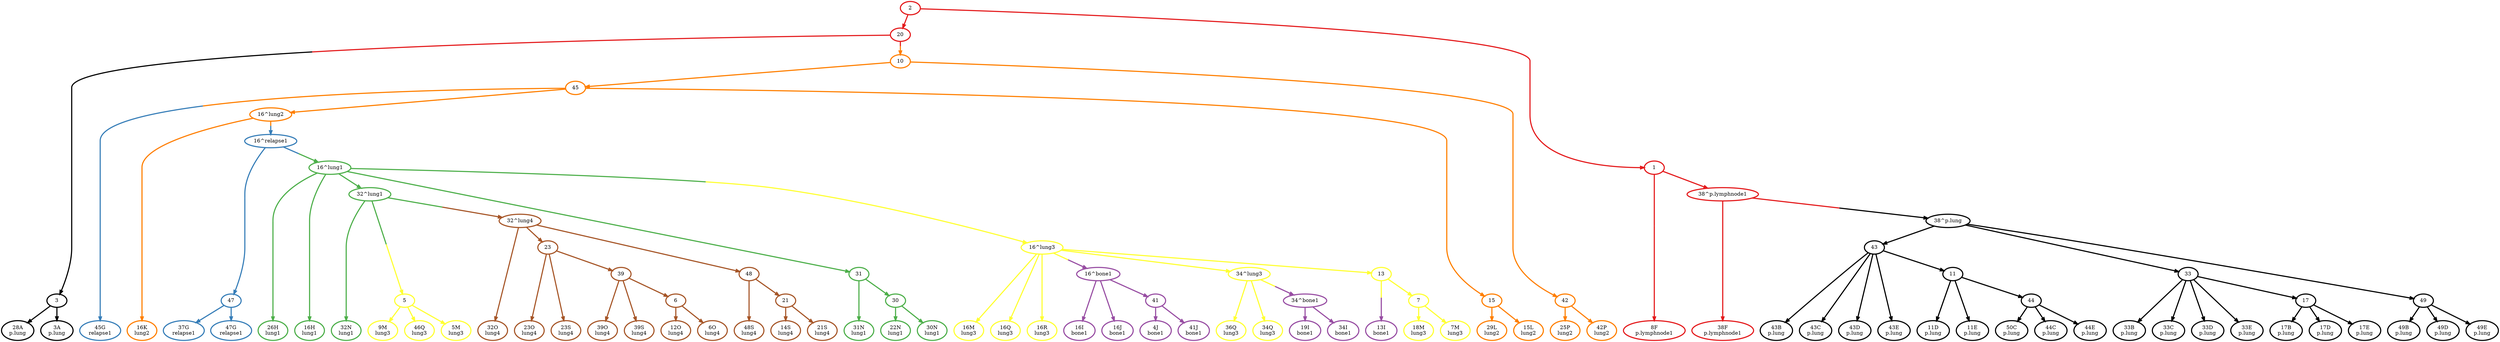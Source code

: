 digraph T {
	{
		rank=same
		0 [penwidth=3,colorscheme=set19,color=0,label="28A\np.lung"]
		1 [penwidth=3,colorscheme=set19,color=0,label="3A\np.lung"]
		2 [penwidth=3,colorscheme=set19,color=0,label="43B\np.lung"]
		3 [penwidth=3,colorscheme=set19,color=0,label="43C\np.lung"]
		4 [penwidth=3,colorscheme=set19,color=0,label="43D\np.lung"]
		5 [penwidth=3,colorscheme=set19,color=0,label="43E\np.lung"]
		6 [penwidth=3,colorscheme=set19,color=0,label="11D\np.lung"]
		7 [penwidth=3,colorscheme=set19,color=0,label="11E\np.lung"]
		8 [penwidth=3,colorscheme=set19,color=0,label="33B\np.lung"]
		9 [penwidth=3,colorscheme=set19,color=0,label="33C\np.lung"]
		10 [penwidth=3,colorscheme=set19,color=0,label="33D\np.lung"]
		11 [penwidth=3,colorscheme=set19,color=0,label="33E\np.lung"]
		12 [penwidth=3,colorscheme=set19,color=0,label="50C\np.lung"]
		13 [penwidth=3,colorscheme=set19,color=0,label="44C\np.lung"]
		14 [penwidth=3,colorscheme=set19,color=0,label="44E\np.lung"]
		15 [penwidth=3,colorscheme=set19,color=0,label="17B\np.lung"]
		16 [penwidth=3,colorscheme=set19,color=0,label="17D\np.lung"]
		17 [penwidth=3,colorscheme=set19,color=0,label="17E\np.lung"]
		18 [penwidth=3,colorscheme=set19,color=0,label="49B\np.lung"]
		19 [penwidth=3,colorscheme=set19,color=0,label="49D\np.lung"]
		20 [penwidth=3,colorscheme=set19,color=0,label="49E\np.lung"]
		21 [penwidth=3,colorscheme=set19,color=1,label="8F\np.lymphnode1"]
		22 [penwidth=3,colorscheme=set19,color=1,label="38F\np.lymphnode1"]
		23 [penwidth=3,colorscheme=set19,color=2,label="37G\nrelapse1"]
		24 [penwidth=3,colorscheme=set19,color=2,label="47G\nrelapse1"]
		25 [penwidth=3,colorscheme=set19,color=3,label="32N\nlung1"]
		26 [penwidth=3,colorscheme=set19,color=3,label="26H\nlung1"]
		27 [penwidth=3,colorscheme=set19,color=3,label="16H\nlung1"]
		28 [penwidth=3,colorscheme=set19,color=3,label="31N\nlung1"]
		29 [penwidth=3,colorscheme=set19,color=3,label="22N\nlung1"]
		30 [penwidth=3,colorscheme=set19,color=3,label="30N\nlung1"]
		31 [penwidth=3,colorscheme=set19,color=4,label="16I\nbone1"]
		32 [penwidth=3,colorscheme=set19,color=4,label="16J\nbone1"]
		33 [penwidth=3,colorscheme=set19,color=4,label="19I\nbone1"]
		34 [penwidth=3,colorscheme=set19,color=4,label="34I\nbone1"]
		35 [penwidth=3,colorscheme=set19,color=4,label="4J\nbone1"]
		36 [penwidth=3,colorscheme=set19,color=4,label="41J\nbone1"]
		37 [penwidth=3,colorscheme=set19,color=2,label="45G\nrelapse1"]
		38 [penwidth=3,colorscheme=set19,color=5,label="16K\nlung2"]
		39 [penwidth=3,colorscheme=set19,color=5,label="29L\nlung2"]
		40 [penwidth=3,colorscheme=set19,color=5,label="15L\nlung2"]
		41 [penwidth=3,colorscheme=set19,color=5,label="25P\nlung2"]
		42 [penwidth=3,colorscheme=set19,color=5,label="42P\nlung2"]
		43 [penwidth=3,colorscheme=set19,color=4,label="13I\nbone1"]
		44 [penwidth=3,colorscheme=set19,color=6,label="9M\nlung3"]
		45 [penwidth=3,colorscheme=set19,color=6,label="46Q\nlung3"]
		46 [penwidth=3,colorscheme=set19,color=6,label="5M\nlung3"]
		47 [penwidth=3,colorscheme=set19,color=6,label="18M\nlung3"]
		48 [penwidth=3,colorscheme=set19,color=6,label="7M\nlung3"]
		49 [penwidth=3,colorscheme=set19,color=6,label="16M\nlung3"]
		50 [penwidth=3,colorscheme=set19,color=6,label="16Q\nlung3"]
		51 [penwidth=3,colorscheme=set19,color=6,label="16R\nlung3"]
		52 [penwidth=3,colorscheme=set19,color=6,label="36Q\nlung3"]
		53 [penwidth=3,colorscheme=set19,color=6,label="34Q\nlung3"]
		54 [penwidth=3,colorscheme=set19,color=7,label="32O\nlung4"]
		55 [penwidth=3,colorscheme=set19,color=7,label="39O\nlung4"]
		56 [penwidth=3,colorscheme=set19,color=7,label="39S\nlung4"]
		57 [penwidth=3,colorscheme=set19,color=7,label="12O\nlung4"]
		58 [penwidth=3,colorscheme=set19,color=7,label="6O\nlung4"]
		59 [penwidth=3,colorscheme=set19,color=7,label="48S\nlung4"]
		60 [penwidth=3,colorscheme=set19,color=7,label="14S\nlung4"]
		61 [penwidth=3,colorscheme=set19,color=7,label="21S\nlung4"]
		62 [penwidth=3,colorscheme=set19,color=7,label="23O\nlung4"]
		63 [penwidth=3,colorscheme=set19,color=7,label="23S\nlung4"]
	}
	64 [penwidth=3,colorscheme=set19,color=0,label="3"]
	65 [penwidth=3,colorscheme=set19,color=0,label="43"]
	66 [penwidth=3,colorscheme=set19,color=0,label="11"]
	67 [penwidth=3,colorscheme=set19,color=0,label="44"]
	68 [penwidth=3,colorscheme=set19,color=0,label="38^p.lung"]
	69 [penwidth=3,colorscheme=set19,color=0,label="33"]
	70 [penwidth=3,colorscheme=set19,color=0,label="49"]
	71 [penwidth=3,colorscheme=set19,color=0,label="17"]
	72 [penwidth=3,colorscheme=set19,color=1,label="38^p.lymphnode1"]
	73 [penwidth=3,colorscheme=set19,color=1,label="20"]
	74 [penwidth=3,colorscheme=set19,color=1,label="2"]
	75 [penwidth=3,colorscheme=set19,color=1,label="1"]
	76 [penwidth=3,colorscheme=set19,color=5,label="10"]
	77 [penwidth=3,colorscheme=set19,color=2,label="16^relapse1"]
	78 [penwidth=3,colorscheme=set19,color=2,label="47"]
	79 [penwidth=3,colorscheme=set19,color=3,label="16^lung1"]
	80 [penwidth=3,colorscheme=set19,color=3,label="32^lung1"]
	81 [penwidth=3,colorscheme=set19,color=3,label="31"]
	82 [penwidth=3,colorscheme=set19,color=3,label="30"]
	83 [penwidth=3,colorscheme=set19,color=6,label="16^lung3"]
	84 [penwidth=3,colorscheme=set19,color=6,label="5"]
	85 [penwidth=3,colorscheme=set19,color=7,label="32^lung4"]
	86 [penwidth=3,colorscheme=set19,color=4,label="16^bone1"]
	87 [penwidth=3,colorscheme=set19,color=4,label="41"]
	88 [penwidth=3,colorscheme=set19,color=4,label="34^bone1"]
	89 [penwidth=3,colorscheme=set19,color=5,label="16^lung2"]
	90 [penwidth=3,colorscheme=set19,color=5,label="45"]
	91 [penwidth=3,colorscheme=set19,color=5,label="42"]
	92 [penwidth=3,colorscheme=set19,color=5,label="15"]
	93 [penwidth=3,colorscheme=set19,color=6,label="34^lung3"]
	94 [penwidth=3,colorscheme=set19,color=6,label="13"]
	95 [penwidth=3,colorscheme=set19,color=6,label="7"]
	96 [penwidth=3,colorscheme=set19,color=7,label="23"]
	97 [penwidth=3,colorscheme=set19,color=7,label="48"]
	98 [penwidth=3,colorscheme=set19,color=7,label="39"]
	99 [penwidth=3,colorscheme=set19,color=7,label="6"]
	100 [penwidth=3,colorscheme=set19,color=7,label="21"]
	64 -> 0 [penwidth=3,colorscheme=set19,color="0;0.5:0"]
	64 -> 1 [penwidth=3,colorscheme=set19,color="0;0.5:0"]
	65 -> 66 [penwidth=3,colorscheme=set19,color="0;0.5:0"]
	65 -> 2 [penwidth=3,colorscheme=set19,color="0;0.5:0"]
	65 -> 3 [penwidth=3,colorscheme=set19,color="0;0.5:0"]
	65 -> 4 [penwidth=3,colorscheme=set19,color="0;0.5:0"]
	65 -> 5 [penwidth=3,colorscheme=set19,color="0;0.5:0"]
	66 -> 67 [penwidth=3,colorscheme=set19,color="0;0.5:0"]
	66 -> 6 [penwidth=3,colorscheme=set19,color="0;0.5:0"]
	66 -> 7 [penwidth=3,colorscheme=set19,color="0;0.5:0"]
	67 -> 12 [penwidth=3,colorscheme=set19,color="0;0.5:0"]
	67 -> 13 [penwidth=3,colorscheme=set19,color="0;0.5:0"]
	67 -> 14 [penwidth=3,colorscheme=set19,color="0;0.5:0"]
	68 -> 69 [penwidth=3,colorscheme=set19,color="0;0.5:0"]
	68 -> 65 [penwidth=3,colorscheme=set19,color="0;0.5:0"]
	68 -> 70 [penwidth=3,colorscheme=set19,color="0;0.5:0"]
	69 -> 71 [penwidth=3,colorscheme=set19,color="0;0.5:0"]
	69 -> 8 [penwidth=3,colorscheme=set19,color="0;0.5:0"]
	69 -> 9 [penwidth=3,colorscheme=set19,color="0;0.5:0"]
	69 -> 10 [penwidth=3,colorscheme=set19,color="0;0.5:0"]
	69 -> 11 [penwidth=3,colorscheme=set19,color="0;0.5:0"]
	70 -> 18 [penwidth=3,colorscheme=set19,color="0;0.5:0"]
	70 -> 19 [penwidth=3,colorscheme=set19,color="0;0.5:0"]
	70 -> 20 [penwidth=3,colorscheme=set19,color="0;0.5:0"]
	71 -> 15 [penwidth=3,colorscheme=set19,color="0;0.5:0"]
	71 -> 16 [penwidth=3,colorscheme=set19,color="0;0.5:0"]
	71 -> 17 [penwidth=3,colorscheme=set19,color="0;0.5:0"]
	72 -> 68 [penwidth=3,colorscheme=set19,color="1;0.5:0"]
	72 -> 22 [penwidth=3,colorscheme=set19,color="1;0.5:1"]
	73 -> 64 [penwidth=3,colorscheme=set19,color="1;0.5:0"]
	73 -> 76 [penwidth=3,colorscheme=set19,color="1;0.5:5"]
	74 -> 75 [penwidth=3,colorscheme=set19,color="1;0.5:1"]
	74 -> 73 [penwidth=3,colorscheme=set19,color="1;0.5:1"]
	75 -> 72 [penwidth=3,colorscheme=set19,color="1;0.5:1"]
	75 -> 21 [penwidth=3,colorscheme=set19,color="1;0.5:1"]
	76 -> 91 [penwidth=3,colorscheme=set19,color="5;0.5:5"]
	76 -> 90 [penwidth=3,colorscheme=set19,color="5;0.5:5"]
	77 -> 78 [penwidth=3,colorscheme=set19,color="2;0.5:2"]
	77 -> 79 [penwidth=3,colorscheme=set19,color="2;0.5:3"]
	78 -> 23 [penwidth=3,colorscheme=set19,color="2;0.5:2"]
	78 -> 24 [penwidth=3,colorscheme=set19,color="2;0.5:2"]
	79 -> 81 [penwidth=3,colorscheme=set19,color="3;0.5:3"]
	79 -> 80 [penwidth=3,colorscheme=set19,color="3;0.5:3"]
	79 -> 26 [penwidth=3,colorscheme=set19,color="3;0.5:3"]
	79 -> 27 [penwidth=3,colorscheme=set19,color="3;0.5:3"]
	79 -> 83 [penwidth=3,colorscheme=set19,color="3;0.5:6"]
	80 -> 25 [penwidth=3,colorscheme=set19,color="3;0.5:3"]
	80 -> 84 [penwidth=3,colorscheme=set19,color="3;0.5:6"]
	80 -> 85 [penwidth=3,colorscheme=set19,color="3;0.5:7"]
	81 -> 82 [penwidth=3,colorscheme=set19,color="3;0.5:3"]
	81 -> 28 [penwidth=3,colorscheme=set19,color="3;0.5:3"]
	82 -> 29 [penwidth=3,colorscheme=set19,color="3;0.5:3"]
	82 -> 30 [penwidth=3,colorscheme=set19,color="3;0.5:3"]
	83 -> 86 [penwidth=3,colorscheme=set19,color="6;0.5:4"]
	83 -> 94 [penwidth=3,colorscheme=set19,color="6;0.5:6"]
	83 -> 93 [penwidth=3,colorscheme=set19,color="6;0.5:6"]
	83 -> 49 [penwidth=3,colorscheme=set19,color="6;0.5:6"]
	83 -> 50 [penwidth=3,colorscheme=set19,color="6;0.5:6"]
	83 -> 51 [penwidth=3,colorscheme=set19,color="6;0.5:6"]
	84 -> 44 [penwidth=3,colorscheme=set19,color="6;0.5:6"]
	84 -> 45 [penwidth=3,colorscheme=set19,color="6;0.5:6"]
	84 -> 46 [penwidth=3,colorscheme=set19,color="6;0.5:6"]
	85 -> 96 [penwidth=3,colorscheme=set19,color="7;0.5:7"]
	85 -> 97 [penwidth=3,colorscheme=set19,color="7;0.5:7"]
	85 -> 54 [penwidth=3,colorscheme=set19,color="7;0.5:7"]
	86 -> 87 [penwidth=3,colorscheme=set19,color="4;0.5:4"]
	86 -> 31 [penwidth=3,colorscheme=set19,color="4;0.5:4"]
	86 -> 32 [penwidth=3,colorscheme=set19,color="4;0.5:4"]
	87 -> 35 [penwidth=3,colorscheme=set19,color="4;0.5:4"]
	87 -> 36 [penwidth=3,colorscheme=set19,color="4;0.5:4"]
	88 -> 33 [penwidth=3,colorscheme=set19,color="4;0.5:4"]
	88 -> 34 [penwidth=3,colorscheme=set19,color="4;0.5:4"]
	89 -> 77 [penwidth=3,colorscheme=set19,color="5;0.5:2"]
	89 -> 38 [penwidth=3,colorscheme=set19,color="5;0.5:5"]
	90 -> 37 [penwidth=3,colorscheme=set19,color="5;0.5:2"]
	90 -> 92 [penwidth=3,colorscheme=set19,color="5;0.5:5"]
	90 -> 89 [penwidth=3,colorscheme=set19,color="5;0.5:5"]
	91 -> 41 [penwidth=3,colorscheme=set19,color="5;0.5:5"]
	91 -> 42 [penwidth=3,colorscheme=set19,color="5;0.5:5"]
	92 -> 39 [penwidth=3,colorscheme=set19,color="5;0.5:5"]
	92 -> 40 [penwidth=3,colorscheme=set19,color="5;0.5:5"]
	93 -> 88 [penwidth=3,colorscheme=set19,color="6;0.5:4"]
	93 -> 52 [penwidth=3,colorscheme=set19,color="6;0.5:6"]
	93 -> 53 [penwidth=3,colorscheme=set19,color="6;0.5:6"]
	94 -> 43 [penwidth=3,colorscheme=set19,color="6;0.5:4"]
	94 -> 95 [penwidth=3,colorscheme=set19,color="6;0.5:6"]
	95 -> 47 [penwidth=3,colorscheme=set19,color="6;0.5:6"]
	95 -> 48 [penwidth=3,colorscheme=set19,color="6;0.5:6"]
	96 -> 98 [penwidth=3,colorscheme=set19,color="7;0.5:7"]
	96 -> 62 [penwidth=3,colorscheme=set19,color="7;0.5:7"]
	96 -> 63 [penwidth=3,colorscheme=set19,color="7;0.5:7"]
	97 -> 100 [penwidth=3,colorscheme=set19,color="7;0.5:7"]
	97 -> 59 [penwidth=3,colorscheme=set19,color="7;0.5:7"]
	98 -> 99 [penwidth=3,colorscheme=set19,color="7;0.5:7"]
	98 -> 55 [penwidth=3,colorscheme=set19,color="7;0.5:7"]
	98 -> 56 [penwidth=3,colorscheme=set19,color="7;0.5:7"]
	99 -> 57 [penwidth=3,colorscheme=set19,color="7;0.5:7"]
	99 -> 58 [penwidth=3,colorscheme=set19,color="7;0.5:7"]
	100 -> 60 [penwidth=3,colorscheme=set19,color="7;0.5:7"]
	100 -> 61 [penwidth=3,colorscheme=set19,color="7;0.5:7"]
}
